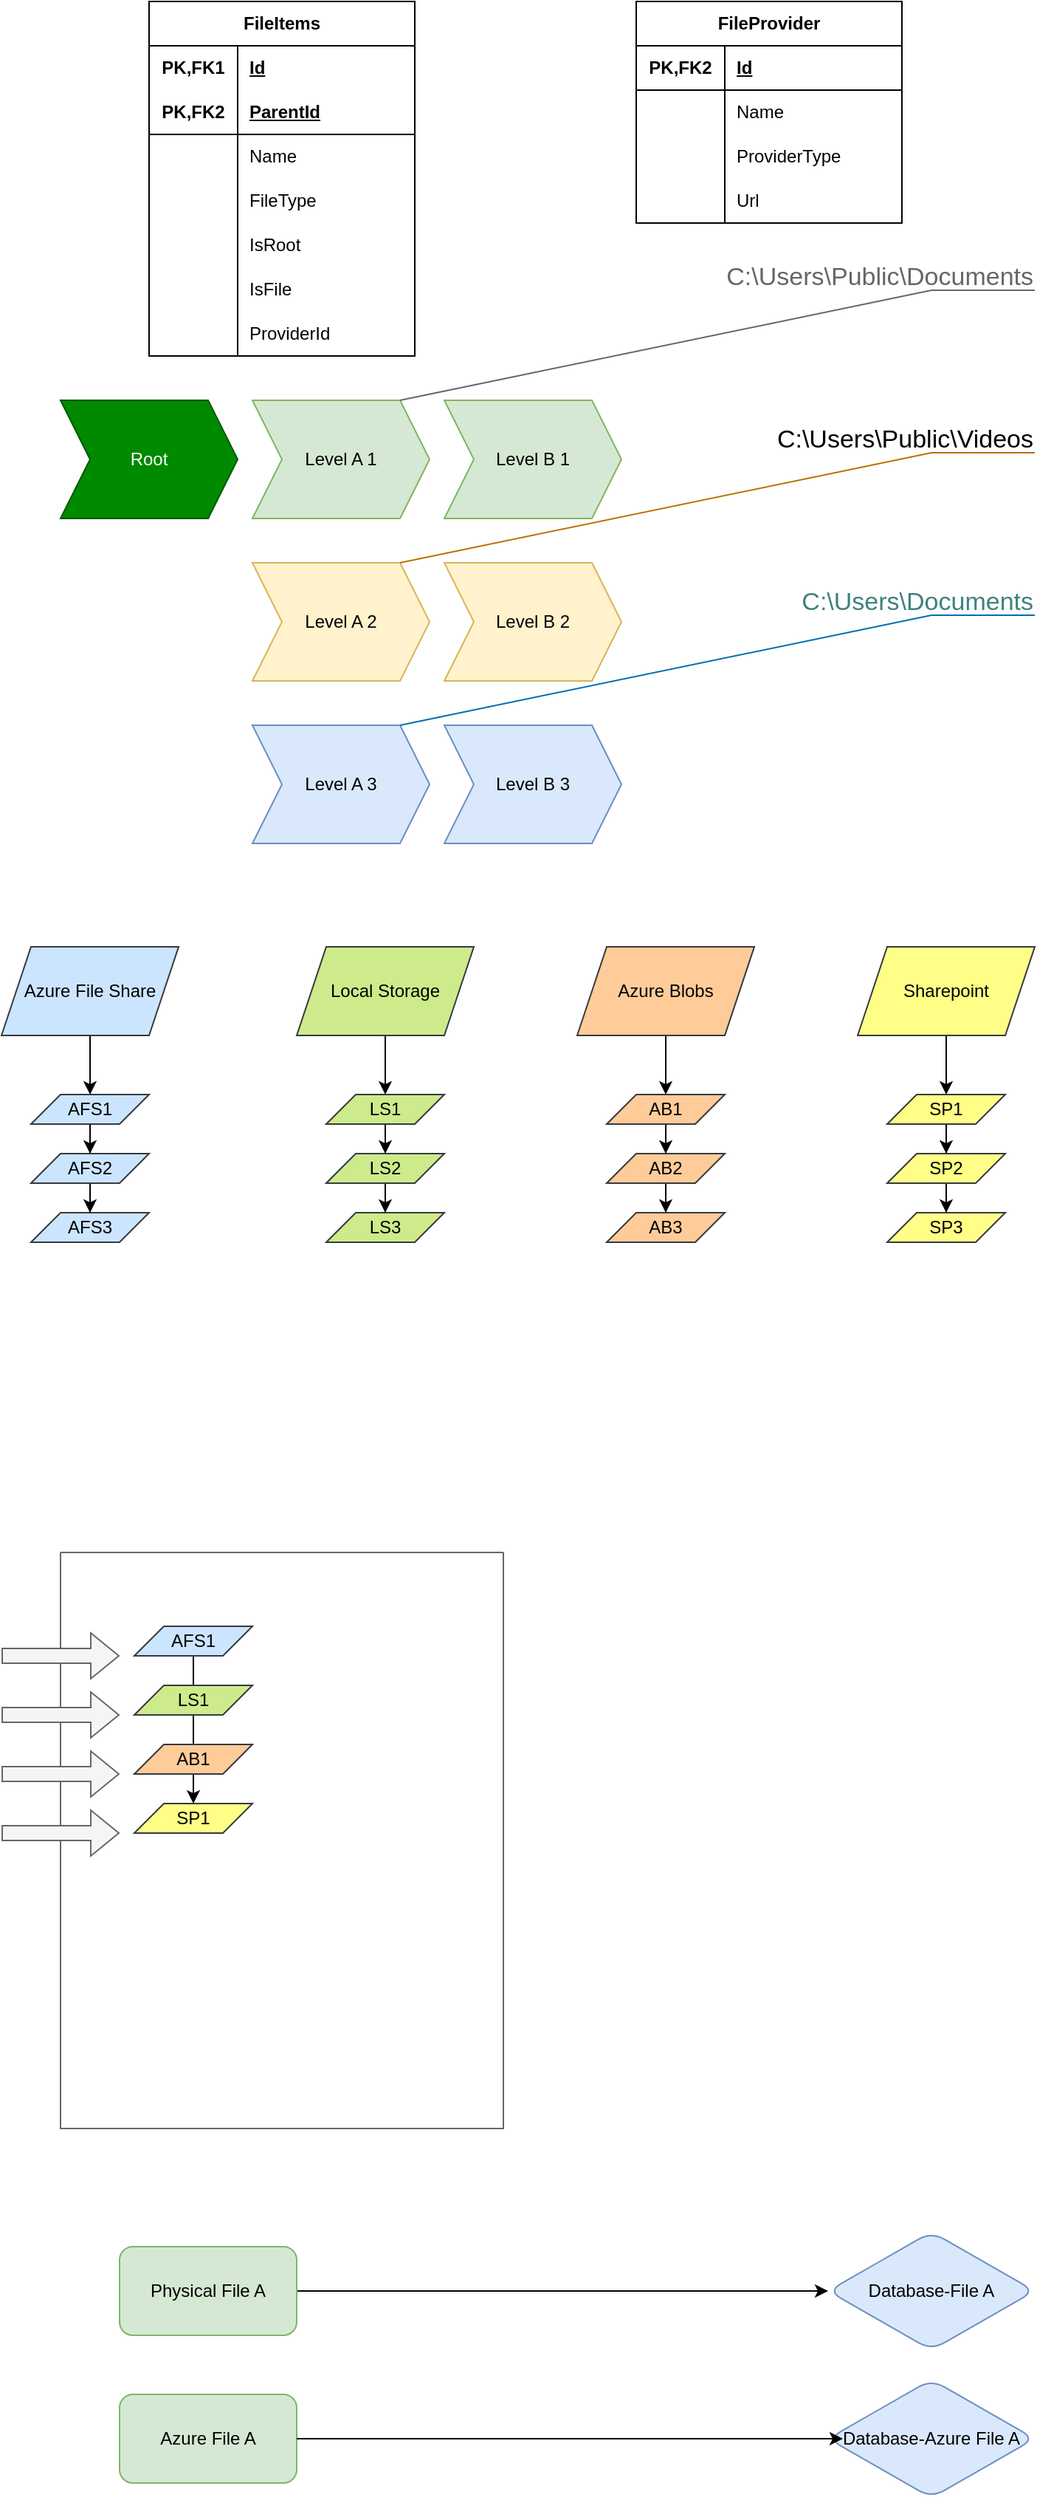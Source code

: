<mxfile version="22.1.11" type="github">
  <diagram name="Page-1" id="kv8qv6Eu-FSwQMNUzOkH">
    <mxGraphModel dx="1434" dy="746" grid="1" gridSize="10" guides="1" tooltips="1" connect="1" arrows="1" fold="1" page="1" pageScale="1" pageWidth="850" pageHeight="1100" math="0" shadow="0">
      <root>
        <mxCell id="0" />
        <mxCell id="1" parent="0" />
        <mxCell id="IWk7QQlAC0r4MhjtU61n-14" value="FileItems" style="shape=table;startSize=30;container=1;collapsible=1;childLayout=tableLayout;fixedRows=1;rowLines=0;fontStyle=1;align=center;resizeLast=1;html=1;whiteSpace=wrap;" parent="1" vertex="1">
          <mxGeometry x="130" y="80" width="180" height="240" as="geometry" />
        </mxCell>
        <mxCell id="IWk7QQlAC0r4MhjtU61n-15" value="" style="shape=tableRow;horizontal=0;startSize=0;swimlaneHead=0;swimlaneBody=0;fillColor=none;collapsible=0;dropTarget=0;points=[[0,0.5],[1,0.5]];portConstraint=eastwest;top=0;left=0;right=0;bottom=0;html=1;" parent="IWk7QQlAC0r4MhjtU61n-14" vertex="1">
          <mxGeometry y="30" width="180" height="30" as="geometry" />
        </mxCell>
        <mxCell id="IWk7QQlAC0r4MhjtU61n-16" value="PK,FK1" style="shape=partialRectangle;connectable=0;fillColor=none;top=0;left=0;bottom=0;right=0;fontStyle=1;overflow=hidden;html=1;whiteSpace=wrap;" parent="IWk7QQlAC0r4MhjtU61n-15" vertex="1">
          <mxGeometry width="60" height="30" as="geometry">
            <mxRectangle width="60" height="30" as="alternateBounds" />
          </mxGeometry>
        </mxCell>
        <mxCell id="IWk7QQlAC0r4MhjtU61n-17" value="Id" style="shape=partialRectangle;connectable=0;fillColor=none;top=0;left=0;bottom=0;right=0;align=left;spacingLeft=6;fontStyle=5;overflow=hidden;html=1;whiteSpace=wrap;" parent="IWk7QQlAC0r4MhjtU61n-15" vertex="1">
          <mxGeometry x="60" width="120" height="30" as="geometry">
            <mxRectangle width="120" height="30" as="alternateBounds" />
          </mxGeometry>
        </mxCell>
        <mxCell id="IWk7QQlAC0r4MhjtU61n-18" value="" style="shape=tableRow;horizontal=0;startSize=0;swimlaneHead=0;swimlaneBody=0;fillColor=none;collapsible=0;dropTarget=0;points=[[0,0.5],[1,0.5]];portConstraint=eastwest;top=0;left=0;right=0;bottom=1;html=1;" parent="IWk7QQlAC0r4MhjtU61n-14" vertex="1">
          <mxGeometry y="60" width="180" height="30" as="geometry" />
        </mxCell>
        <mxCell id="IWk7QQlAC0r4MhjtU61n-19" value="PK,FK2" style="shape=partialRectangle;connectable=0;fillColor=none;top=0;left=0;bottom=0;right=0;fontStyle=1;overflow=hidden;html=1;whiteSpace=wrap;" parent="IWk7QQlAC0r4MhjtU61n-18" vertex="1">
          <mxGeometry width="60" height="30" as="geometry">
            <mxRectangle width="60" height="30" as="alternateBounds" />
          </mxGeometry>
        </mxCell>
        <mxCell id="IWk7QQlAC0r4MhjtU61n-20" value="ParentId" style="shape=partialRectangle;connectable=0;fillColor=none;top=0;left=0;bottom=0;right=0;align=left;spacingLeft=6;fontStyle=5;overflow=hidden;html=1;whiteSpace=wrap;" parent="IWk7QQlAC0r4MhjtU61n-18" vertex="1">
          <mxGeometry x="60" width="120" height="30" as="geometry">
            <mxRectangle width="120" height="30" as="alternateBounds" />
          </mxGeometry>
        </mxCell>
        <mxCell id="IWk7QQlAC0r4MhjtU61n-21" value="" style="shape=tableRow;horizontal=0;startSize=0;swimlaneHead=0;swimlaneBody=0;fillColor=none;collapsible=0;dropTarget=0;points=[[0,0.5],[1,0.5]];portConstraint=eastwest;top=0;left=0;right=0;bottom=0;html=1;" parent="IWk7QQlAC0r4MhjtU61n-14" vertex="1">
          <mxGeometry y="90" width="180" height="30" as="geometry" />
        </mxCell>
        <mxCell id="IWk7QQlAC0r4MhjtU61n-22" value="" style="shape=partialRectangle;connectable=0;fillColor=none;top=0;left=0;bottom=0;right=0;editable=1;overflow=hidden;html=1;whiteSpace=wrap;" parent="IWk7QQlAC0r4MhjtU61n-21" vertex="1">
          <mxGeometry width="60" height="30" as="geometry">
            <mxRectangle width="60" height="30" as="alternateBounds" />
          </mxGeometry>
        </mxCell>
        <mxCell id="IWk7QQlAC0r4MhjtU61n-23" value="Name" style="shape=partialRectangle;connectable=0;fillColor=none;top=0;left=0;bottom=0;right=0;align=left;spacingLeft=6;overflow=hidden;html=1;whiteSpace=wrap;" parent="IWk7QQlAC0r4MhjtU61n-21" vertex="1">
          <mxGeometry x="60" width="120" height="30" as="geometry">
            <mxRectangle width="120" height="30" as="alternateBounds" />
          </mxGeometry>
        </mxCell>
        <mxCell id="IWk7QQlAC0r4MhjtU61n-27" value="" style="shape=tableRow;horizontal=0;startSize=0;swimlaneHead=0;swimlaneBody=0;fillColor=none;collapsible=0;dropTarget=0;points=[[0,0.5],[1,0.5]];portConstraint=eastwest;top=0;left=0;right=0;bottom=0;html=1;" parent="IWk7QQlAC0r4MhjtU61n-14" vertex="1">
          <mxGeometry y="120" width="180" height="30" as="geometry" />
        </mxCell>
        <mxCell id="IWk7QQlAC0r4MhjtU61n-28" value="" style="shape=partialRectangle;connectable=0;fillColor=none;top=0;left=0;bottom=0;right=0;editable=1;overflow=hidden;html=1;whiteSpace=wrap;" parent="IWk7QQlAC0r4MhjtU61n-27" vertex="1">
          <mxGeometry width="60" height="30" as="geometry">
            <mxRectangle width="60" height="30" as="alternateBounds" />
          </mxGeometry>
        </mxCell>
        <mxCell id="IWk7QQlAC0r4MhjtU61n-29" value="FileType" style="shape=partialRectangle;connectable=0;fillColor=none;top=0;left=0;bottom=0;right=0;align=left;spacingLeft=6;overflow=hidden;html=1;whiteSpace=wrap;" parent="IWk7QQlAC0r4MhjtU61n-27" vertex="1">
          <mxGeometry x="60" width="120" height="30" as="geometry">
            <mxRectangle width="120" height="30" as="alternateBounds" />
          </mxGeometry>
        </mxCell>
        <mxCell id="IWk7QQlAC0r4MhjtU61n-30" value="" style="shape=tableRow;horizontal=0;startSize=0;swimlaneHead=0;swimlaneBody=0;fillColor=none;collapsible=0;dropTarget=0;points=[[0,0.5],[1,0.5]];portConstraint=eastwest;top=0;left=0;right=0;bottom=0;html=1;" parent="IWk7QQlAC0r4MhjtU61n-14" vertex="1">
          <mxGeometry y="150" width="180" height="30" as="geometry" />
        </mxCell>
        <mxCell id="IWk7QQlAC0r4MhjtU61n-31" value="" style="shape=partialRectangle;connectable=0;fillColor=none;top=0;left=0;bottom=0;right=0;editable=1;overflow=hidden;html=1;whiteSpace=wrap;" parent="IWk7QQlAC0r4MhjtU61n-30" vertex="1">
          <mxGeometry width="60" height="30" as="geometry">
            <mxRectangle width="60" height="30" as="alternateBounds" />
          </mxGeometry>
        </mxCell>
        <mxCell id="IWk7QQlAC0r4MhjtU61n-32" value="IsRoot" style="shape=partialRectangle;connectable=0;fillColor=none;top=0;left=0;bottom=0;right=0;align=left;spacingLeft=6;overflow=hidden;html=1;whiteSpace=wrap;" parent="IWk7QQlAC0r4MhjtU61n-30" vertex="1">
          <mxGeometry x="60" width="120" height="30" as="geometry">
            <mxRectangle width="120" height="30" as="alternateBounds" />
          </mxGeometry>
        </mxCell>
        <mxCell id="IWk7QQlAC0r4MhjtU61n-33" value="" style="shape=tableRow;horizontal=0;startSize=0;swimlaneHead=0;swimlaneBody=0;fillColor=none;collapsible=0;dropTarget=0;points=[[0,0.5],[1,0.5]];portConstraint=eastwest;top=0;left=0;right=0;bottom=0;html=1;" parent="IWk7QQlAC0r4MhjtU61n-14" vertex="1">
          <mxGeometry y="180" width="180" height="30" as="geometry" />
        </mxCell>
        <mxCell id="IWk7QQlAC0r4MhjtU61n-34" value="" style="shape=partialRectangle;connectable=0;fillColor=none;top=0;left=0;bottom=0;right=0;editable=1;overflow=hidden;html=1;whiteSpace=wrap;" parent="IWk7QQlAC0r4MhjtU61n-33" vertex="1">
          <mxGeometry width="60" height="30" as="geometry">
            <mxRectangle width="60" height="30" as="alternateBounds" />
          </mxGeometry>
        </mxCell>
        <mxCell id="IWk7QQlAC0r4MhjtU61n-35" value="IsFile" style="shape=partialRectangle;connectable=0;fillColor=none;top=0;left=0;bottom=0;right=0;align=left;spacingLeft=6;overflow=hidden;html=1;whiteSpace=wrap;" parent="IWk7QQlAC0r4MhjtU61n-33" vertex="1">
          <mxGeometry x="60" width="120" height="30" as="geometry">
            <mxRectangle width="120" height="30" as="alternateBounds" />
          </mxGeometry>
        </mxCell>
        <mxCell id="IWk7QQlAC0r4MhjtU61n-24" value="" style="shape=tableRow;horizontal=0;startSize=0;swimlaneHead=0;swimlaneBody=0;fillColor=none;collapsible=0;dropTarget=0;points=[[0,0.5],[1,0.5]];portConstraint=eastwest;top=0;left=0;right=0;bottom=0;html=1;" parent="IWk7QQlAC0r4MhjtU61n-14" vertex="1">
          <mxGeometry y="210" width="180" height="30" as="geometry" />
        </mxCell>
        <mxCell id="IWk7QQlAC0r4MhjtU61n-25" value="" style="shape=partialRectangle;connectable=0;fillColor=none;top=0;left=0;bottom=0;right=0;editable=1;overflow=hidden;html=1;whiteSpace=wrap;" parent="IWk7QQlAC0r4MhjtU61n-24" vertex="1">
          <mxGeometry width="60" height="30" as="geometry">
            <mxRectangle width="60" height="30" as="alternateBounds" />
          </mxGeometry>
        </mxCell>
        <mxCell id="IWk7QQlAC0r4MhjtU61n-26" value="ProviderId" style="shape=partialRectangle;connectable=0;fillColor=none;top=0;left=0;bottom=0;right=0;align=left;spacingLeft=6;overflow=hidden;html=1;whiteSpace=wrap;" parent="IWk7QQlAC0r4MhjtU61n-24" vertex="1">
          <mxGeometry x="60" width="120" height="30" as="geometry">
            <mxRectangle width="120" height="30" as="alternateBounds" />
          </mxGeometry>
        </mxCell>
        <mxCell id="IWk7QQlAC0r4MhjtU61n-36" value="FileProvider" style="shape=table;startSize=30;container=1;collapsible=1;childLayout=tableLayout;fixedRows=1;rowLines=0;fontStyle=1;align=center;resizeLast=1;html=1;whiteSpace=wrap;" parent="1" vertex="1">
          <mxGeometry x="460" y="80" width="180" height="150" as="geometry" />
        </mxCell>
        <mxCell id="IWk7QQlAC0r4MhjtU61n-40" value="" style="shape=tableRow;horizontal=0;startSize=0;swimlaneHead=0;swimlaneBody=0;fillColor=none;collapsible=0;dropTarget=0;points=[[0,0.5],[1,0.5]];portConstraint=eastwest;top=0;left=0;right=0;bottom=1;html=1;" parent="IWk7QQlAC0r4MhjtU61n-36" vertex="1">
          <mxGeometry y="30" width="180" height="30" as="geometry" />
        </mxCell>
        <mxCell id="IWk7QQlAC0r4MhjtU61n-41" value="PK,FK2" style="shape=partialRectangle;connectable=0;fillColor=none;top=0;left=0;bottom=0;right=0;fontStyle=1;overflow=hidden;html=1;whiteSpace=wrap;" parent="IWk7QQlAC0r4MhjtU61n-40" vertex="1">
          <mxGeometry width="60" height="30" as="geometry">
            <mxRectangle width="60" height="30" as="alternateBounds" />
          </mxGeometry>
        </mxCell>
        <mxCell id="IWk7QQlAC0r4MhjtU61n-42" value="Id" style="shape=partialRectangle;connectable=0;fillColor=none;top=0;left=0;bottom=0;right=0;align=left;spacingLeft=6;fontStyle=5;overflow=hidden;html=1;whiteSpace=wrap;" parent="IWk7QQlAC0r4MhjtU61n-40" vertex="1">
          <mxGeometry x="60" width="120" height="30" as="geometry">
            <mxRectangle width="120" height="30" as="alternateBounds" />
          </mxGeometry>
        </mxCell>
        <mxCell id="IWk7QQlAC0r4MhjtU61n-43" value="" style="shape=tableRow;horizontal=0;startSize=0;swimlaneHead=0;swimlaneBody=0;fillColor=none;collapsible=0;dropTarget=0;points=[[0,0.5],[1,0.5]];portConstraint=eastwest;top=0;left=0;right=0;bottom=0;html=1;" parent="IWk7QQlAC0r4MhjtU61n-36" vertex="1">
          <mxGeometry y="60" width="180" height="30" as="geometry" />
        </mxCell>
        <mxCell id="IWk7QQlAC0r4MhjtU61n-44" value="" style="shape=partialRectangle;connectable=0;fillColor=none;top=0;left=0;bottom=0;right=0;editable=1;overflow=hidden;html=1;whiteSpace=wrap;" parent="IWk7QQlAC0r4MhjtU61n-43" vertex="1">
          <mxGeometry width="60" height="30" as="geometry">
            <mxRectangle width="60" height="30" as="alternateBounds" />
          </mxGeometry>
        </mxCell>
        <mxCell id="IWk7QQlAC0r4MhjtU61n-45" value="Name" style="shape=partialRectangle;connectable=0;fillColor=none;top=0;left=0;bottom=0;right=0;align=left;spacingLeft=6;overflow=hidden;html=1;whiteSpace=wrap;" parent="IWk7QQlAC0r4MhjtU61n-43" vertex="1">
          <mxGeometry x="60" width="120" height="30" as="geometry">
            <mxRectangle width="120" height="30" as="alternateBounds" />
          </mxGeometry>
        </mxCell>
        <mxCell id="IWk7QQlAC0r4MhjtU61n-46" value="" style="shape=tableRow;horizontal=0;startSize=0;swimlaneHead=0;swimlaneBody=0;fillColor=none;collapsible=0;dropTarget=0;points=[[0,0.5],[1,0.5]];portConstraint=eastwest;top=0;left=0;right=0;bottom=0;html=1;" parent="IWk7QQlAC0r4MhjtU61n-36" vertex="1">
          <mxGeometry y="90" width="180" height="30" as="geometry" />
        </mxCell>
        <mxCell id="IWk7QQlAC0r4MhjtU61n-47" value="" style="shape=partialRectangle;connectable=0;fillColor=none;top=0;left=0;bottom=0;right=0;editable=1;overflow=hidden;html=1;whiteSpace=wrap;" parent="IWk7QQlAC0r4MhjtU61n-46" vertex="1">
          <mxGeometry width="60" height="30" as="geometry">
            <mxRectangle width="60" height="30" as="alternateBounds" />
          </mxGeometry>
        </mxCell>
        <mxCell id="IWk7QQlAC0r4MhjtU61n-48" value="ProviderType" style="shape=partialRectangle;connectable=0;fillColor=none;top=0;left=0;bottom=0;right=0;align=left;spacingLeft=6;overflow=hidden;html=1;whiteSpace=wrap;" parent="IWk7QQlAC0r4MhjtU61n-46" vertex="1">
          <mxGeometry x="60" width="120" height="30" as="geometry">
            <mxRectangle width="120" height="30" as="alternateBounds" />
          </mxGeometry>
        </mxCell>
        <mxCell id="IWk7QQlAC0r4MhjtU61n-49" value="" style="shape=tableRow;horizontal=0;startSize=0;swimlaneHead=0;swimlaneBody=0;fillColor=none;collapsible=0;dropTarget=0;points=[[0,0.5],[1,0.5]];portConstraint=eastwest;top=0;left=0;right=0;bottom=0;html=1;" parent="IWk7QQlAC0r4MhjtU61n-36" vertex="1">
          <mxGeometry y="120" width="180" height="30" as="geometry" />
        </mxCell>
        <mxCell id="IWk7QQlAC0r4MhjtU61n-50" value="" style="shape=partialRectangle;connectable=0;fillColor=none;top=0;left=0;bottom=0;right=0;editable=1;overflow=hidden;html=1;whiteSpace=wrap;" parent="IWk7QQlAC0r4MhjtU61n-49" vertex="1">
          <mxGeometry width="60" height="30" as="geometry">
            <mxRectangle width="60" height="30" as="alternateBounds" />
          </mxGeometry>
        </mxCell>
        <mxCell id="IWk7QQlAC0r4MhjtU61n-51" value="Url" style="shape=partialRectangle;connectable=0;fillColor=none;top=0;left=0;bottom=0;right=0;align=left;spacingLeft=6;overflow=hidden;html=1;whiteSpace=wrap;" parent="IWk7QQlAC0r4MhjtU61n-49" vertex="1">
          <mxGeometry x="60" width="120" height="30" as="geometry">
            <mxRectangle width="120" height="30" as="alternateBounds" />
          </mxGeometry>
        </mxCell>
        <mxCell id="IWk7QQlAC0r4MhjtU61n-61" value="Root" style="shape=step;perimeter=stepPerimeter;whiteSpace=wrap;html=1;fixedSize=1;fillColor=#008a00;fontColor=#ffffff;strokeColor=#005700;" parent="1" vertex="1">
          <mxGeometry x="70" y="350" width="120" height="80" as="geometry" />
        </mxCell>
        <mxCell id="IWk7QQlAC0r4MhjtU61n-62" value="Level A 1" style="shape=step;perimeter=stepPerimeter;whiteSpace=wrap;html=1;fixedSize=1;fillColor=#d5e8d4;strokeColor=#82b366;" parent="1" vertex="1">
          <mxGeometry x="200" y="350" width="120" height="80" as="geometry" />
        </mxCell>
        <mxCell id="IWk7QQlAC0r4MhjtU61n-63" value="Level B 1" style="shape=step;perimeter=stepPerimeter;whiteSpace=wrap;html=1;fixedSize=1;fillColor=#d5e8d4;strokeColor=#82b366;" parent="1" vertex="1">
          <mxGeometry x="330" y="350" width="120" height="80" as="geometry" />
        </mxCell>
        <mxCell id="IWk7QQlAC0r4MhjtU61n-64" value="Level A 2" style="shape=step;perimeter=stepPerimeter;whiteSpace=wrap;html=1;fixedSize=1;fillColor=#fff2cc;strokeColor=#d6b656;" parent="1" vertex="1">
          <mxGeometry x="200" y="460" width="120" height="80" as="geometry" />
        </mxCell>
        <mxCell id="IWk7QQlAC0r4MhjtU61n-65" value="Level B 2" style="shape=step;perimeter=stepPerimeter;whiteSpace=wrap;html=1;fixedSize=1;fillColor=#fff2cc;strokeColor=#d6b656;" parent="1" vertex="1">
          <mxGeometry x="330" y="460" width="120" height="80" as="geometry" />
        </mxCell>
        <mxCell id="IWk7QQlAC0r4MhjtU61n-66" value="Level A 3" style="shape=step;perimeter=stepPerimeter;whiteSpace=wrap;html=1;fixedSize=1;fillColor=#dae8fc;strokeColor=#6c8ebf;" parent="1" vertex="1">
          <mxGeometry x="200" y="570" width="120" height="80" as="geometry" />
        </mxCell>
        <mxCell id="IWk7QQlAC0r4MhjtU61n-67" value="Level B 3" style="shape=step;perimeter=stepPerimeter;whiteSpace=wrap;html=1;fixedSize=1;fillColor=#dae8fc;strokeColor=#6c8ebf;" parent="1" vertex="1">
          <mxGeometry x="330" y="570" width="120" height="80" as="geometry" />
        </mxCell>
        <mxCell id="IWk7QQlAC0r4MhjtU61n-68" value="C:\Users\Public\Videos" style="strokeWidth=1;shadow=0;dashed=0;align=center;html=1;shape=mxgraph.mockup.text.callout;linkText=;textSize=17;textColor=#666666;callDir=NE;callStyle=line;fontSize=17;fontColor=#000000;align=right;verticalAlign=top;strokeColor=#BD7000;fillColor=#f0a30a;" parent="1" vertex="1">
          <mxGeometry x="300" y="360" width="430" height="100" as="geometry" />
        </mxCell>
        <mxCell id="IWk7QQlAC0r4MhjtU61n-69" value="C:\Users\Public\Documents" style="strokeWidth=1;shadow=0;dashed=0;align=center;html=1;shape=mxgraph.mockup.text.callout;linkText=;textSize=17;textColor=#666666;callDir=NE;callStyle=line;fontSize=17;fontColor=#666666;align=right;verticalAlign=top;strokeColor=#666666;" parent="1" vertex="1">
          <mxGeometry x="300" y="250" width="430" height="100" as="geometry" />
        </mxCell>
        <mxCell id="IWk7QQlAC0r4MhjtU61n-71" value="C:\Users\Documents" style="strokeWidth=1;shadow=0;dashed=0;align=center;html=1;shape=mxgraph.mockup.text.callout;linkText=;textSize=17;textColor=#666666;callDir=NE;callStyle=line;fontSize=17;fontColor=#408080;align=right;verticalAlign=top;strokeColor=#006EAF;fillColor=#1ba1e2;" parent="1" vertex="1">
          <mxGeometry x="300" y="470" width="430" height="100" as="geometry" />
        </mxCell>
        <mxCell id="ygKhqN2S9y5ZVp2VX4ZX-6" value="" style="edgeStyle=orthogonalEdgeStyle;rounded=0;orthogonalLoop=1;jettySize=auto;html=1;" edge="1" parent="1" source="IWk7QQlAC0r4MhjtU61n-72" target="ygKhqN2S9y5ZVp2VX4ZX-5">
          <mxGeometry relative="1" as="geometry" />
        </mxCell>
        <mxCell id="IWk7QQlAC0r4MhjtU61n-72" value="Azure File Share" style="shape=parallelogram;perimeter=parallelogramPerimeter;whiteSpace=wrap;html=1;fixedSize=1;fillColor=#cce5ff;strokeColor=#36393d;" parent="1" vertex="1">
          <mxGeometry x="30" y="720" width="120" height="60" as="geometry" />
        </mxCell>
        <mxCell id="ygKhqN2S9y5ZVp2VX4ZX-12" value="" style="edgeStyle=orthogonalEdgeStyle;rounded=0;orthogonalLoop=1;jettySize=auto;html=1;" edge="1" parent="1" source="IWk7QQlAC0r4MhjtU61n-73" target="ygKhqN2S9y5ZVp2VX4ZX-11">
          <mxGeometry relative="1" as="geometry" />
        </mxCell>
        <mxCell id="IWk7QQlAC0r4MhjtU61n-73" value="Local Storage" style="shape=parallelogram;perimeter=parallelogramPerimeter;whiteSpace=wrap;html=1;fixedSize=1;fillColor=#cdeb8b;strokeColor=#36393d;" parent="1" vertex="1">
          <mxGeometry x="230" y="720" width="120" height="60" as="geometry" />
        </mxCell>
        <mxCell id="ygKhqN2S9y5ZVp2VX4ZX-19" value="" style="edgeStyle=orthogonalEdgeStyle;rounded=0;orthogonalLoop=1;jettySize=auto;html=1;" edge="1" parent="1" source="IWk7QQlAC0r4MhjtU61n-74" target="ygKhqN2S9y5ZVp2VX4ZX-18">
          <mxGeometry relative="1" as="geometry" />
        </mxCell>
        <mxCell id="IWk7QQlAC0r4MhjtU61n-74" value="Azure Blobs" style="shape=parallelogram;perimeter=parallelogramPerimeter;whiteSpace=wrap;html=1;fixedSize=1;fillColor=#ffcc99;strokeColor=#36393d;" parent="1" vertex="1">
          <mxGeometry x="420" y="720" width="120" height="60" as="geometry" />
        </mxCell>
        <mxCell id="ygKhqN2S9y5ZVp2VX4ZX-25" value="" style="edgeStyle=orthogonalEdgeStyle;rounded=0;orthogonalLoop=1;jettySize=auto;html=1;" edge="1" parent="1" source="IWk7QQlAC0r4MhjtU61n-75" target="ygKhqN2S9y5ZVp2VX4ZX-24">
          <mxGeometry relative="1" as="geometry" />
        </mxCell>
        <mxCell id="IWk7QQlAC0r4MhjtU61n-75" value="Sharepoint" style="shape=parallelogram;perimeter=parallelogramPerimeter;whiteSpace=wrap;html=1;fixedSize=1;fillColor=#ffff88;strokeColor=#36393d;" parent="1" vertex="1">
          <mxGeometry x="610" y="720" width="120" height="60" as="geometry" />
        </mxCell>
        <mxCell id="ygKhqN2S9y5ZVp2VX4ZX-8" value="" style="edgeStyle=orthogonalEdgeStyle;rounded=0;orthogonalLoop=1;jettySize=auto;html=1;" edge="1" parent="1" source="ygKhqN2S9y5ZVp2VX4ZX-5" target="ygKhqN2S9y5ZVp2VX4ZX-7">
          <mxGeometry relative="1" as="geometry" />
        </mxCell>
        <mxCell id="ygKhqN2S9y5ZVp2VX4ZX-5" value="AFS1" style="shape=parallelogram;perimeter=parallelogramPerimeter;whiteSpace=wrap;html=1;fixedSize=1;fillColor=#cce5ff;strokeColor=#36393d;" vertex="1" parent="1">
          <mxGeometry x="50" y="820" width="80" height="20" as="geometry" />
        </mxCell>
        <mxCell id="ygKhqN2S9y5ZVp2VX4ZX-10" value="" style="edgeStyle=orthogonalEdgeStyle;rounded=0;orthogonalLoop=1;jettySize=auto;html=1;" edge="1" parent="1" source="ygKhqN2S9y5ZVp2VX4ZX-7" target="ygKhqN2S9y5ZVp2VX4ZX-9">
          <mxGeometry relative="1" as="geometry" />
        </mxCell>
        <mxCell id="ygKhqN2S9y5ZVp2VX4ZX-7" value="AFS2" style="shape=parallelogram;perimeter=parallelogramPerimeter;whiteSpace=wrap;html=1;fixedSize=1;fillColor=#cce5ff;strokeColor=#36393d;" vertex="1" parent="1">
          <mxGeometry x="50" y="860" width="80" height="20" as="geometry" />
        </mxCell>
        <mxCell id="ygKhqN2S9y5ZVp2VX4ZX-9" value="AFS3" style="shape=parallelogram;perimeter=parallelogramPerimeter;whiteSpace=wrap;html=1;fixedSize=1;fillColor=#cce5ff;strokeColor=#36393d;" vertex="1" parent="1">
          <mxGeometry x="50" y="900" width="80" height="20" as="geometry" />
        </mxCell>
        <mxCell id="ygKhqN2S9y5ZVp2VX4ZX-14" value="" style="edgeStyle=orthogonalEdgeStyle;rounded=0;orthogonalLoop=1;jettySize=auto;html=1;" edge="1" parent="1" source="ygKhqN2S9y5ZVp2VX4ZX-11" target="ygKhqN2S9y5ZVp2VX4ZX-13">
          <mxGeometry relative="1" as="geometry" />
        </mxCell>
        <mxCell id="ygKhqN2S9y5ZVp2VX4ZX-11" value="LS1" style="shape=parallelogram;perimeter=parallelogramPerimeter;whiteSpace=wrap;html=1;fixedSize=1;fillColor=#cdeb8b;strokeColor=#36393d;" vertex="1" parent="1">
          <mxGeometry x="250" y="820" width="80" height="20" as="geometry" />
        </mxCell>
        <mxCell id="ygKhqN2S9y5ZVp2VX4ZX-16" value="" style="edgeStyle=orthogonalEdgeStyle;rounded=0;orthogonalLoop=1;jettySize=auto;html=1;" edge="1" parent="1" source="ygKhqN2S9y5ZVp2VX4ZX-13" target="ygKhqN2S9y5ZVp2VX4ZX-15">
          <mxGeometry relative="1" as="geometry" />
        </mxCell>
        <mxCell id="ygKhqN2S9y5ZVp2VX4ZX-13" value="LS2" style="shape=parallelogram;perimeter=parallelogramPerimeter;whiteSpace=wrap;html=1;fixedSize=1;fillColor=#cdeb8b;strokeColor=#36393d;" vertex="1" parent="1">
          <mxGeometry x="250" y="860" width="80" height="20" as="geometry" />
        </mxCell>
        <mxCell id="ygKhqN2S9y5ZVp2VX4ZX-15" value="LS3" style="shape=parallelogram;perimeter=parallelogramPerimeter;whiteSpace=wrap;html=1;fixedSize=1;fillColor=#cdeb8b;strokeColor=#36393d;" vertex="1" parent="1">
          <mxGeometry x="250" y="900" width="80" height="20" as="geometry" />
        </mxCell>
        <mxCell id="ygKhqN2S9y5ZVp2VX4ZX-21" value="" style="edgeStyle=orthogonalEdgeStyle;rounded=0;orthogonalLoop=1;jettySize=auto;html=1;" edge="1" parent="1" source="ygKhqN2S9y5ZVp2VX4ZX-18" target="ygKhqN2S9y5ZVp2VX4ZX-20">
          <mxGeometry relative="1" as="geometry" />
        </mxCell>
        <mxCell id="ygKhqN2S9y5ZVp2VX4ZX-18" value="AB1" style="shape=parallelogram;perimeter=parallelogramPerimeter;whiteSpace=wrap;html=1;fixedSize=1;fillColor=#ffcc99;strokeColor=#36393d;" vertex="1" parent="1">
          <mxGeometry x="440" y="820" width="80" height="20" as="geometry" />
        </mxCell>
        <mxCell id="ygKhqN2S9y5ZVp2VX4ZX-23" value="" style="edgeStyle=orthogonalEdgeStyle;rounded=0;orthogonalLoop=1;jettySize=auto;html=1;" edge="1" parent="1" source="ygKhqN2S9y5ZVp2VX4ZX-20" target="ygKhqN2S9y5ZVp2VX4ZX-22">
          <mxGeometry relative="1" as="geometry" />
        </mxCell>
        <mxCell id="ygKhqN2S9y5ZVp2VX4ZX-20" value="AB2" style="shape=parallelogram;perimeter=parallelogramPerimeter;whiteSpace=wrap;html=1;fixedSize=1;fillColor=#ffcc99;strokeColor=#36393d;" vertex="1" parent="1">
          <mxGeometry x="440" y="860" width="80" height="20" as="geometry" />
        </mxCell>
        <mxCell id="ygKhqN2S9y5ZVp2VX4ZX-22" value="AB3" style="shape=parallelogram;perimeter=parallelogramPerimeter;whiteSpace=wrap;html=1;fixedSize=1;fillColor=#ffcc99;strokeColor=#36393d;" vertex="1" parent="1">
          <mxGeometry x="440" y="900" width="80" height="20" as="geometry" />
        </mxCell>
        <mxCell id="ygKhqN2S9y5ZVp2VX4ZX-27" value="" style="edgeStyle=orthogonalEdgeStyle;rounded=0;orthogonalLoop=1;jettySize=auto;html=1;" edge="1" parent="1" source="ygKhqN2S9y5ZVp2VX4ZX-24" target="ygKhqN2S9y5ZVp2VX4ZX-26">
          <mxGeometry relative="1" as="geometry" />
        </mxCell>
        <mxCell id="ygKhqN2S9y5ZVp2VX4ZX-24" value="SP1" style="shape=parallelogram;perimeter=parallelogramPerimeter;whiteSpace=wrap;html=1;fixedSize=1;fillColor=#ffff88;strokeColor=#36393d;" vertex="1" parent="1">
          <mxGeometry x="630" y="820" width="80" height="20" as="geometry" />
        </mxCell>
        <mxCell id="ygKhqN2S9y5ZVp2VX4ZX-29" value="" style="edgeStyle=orthogonalEdgeStyle;rounded=0;orthogonalLoop=1;jettySize=auto;html=1;" edge="1" parent="1" source="ygKhqN2S9y5ZVp2VX4ZX-26" target="ygKhqN2S9y5ZVp2VX4ZX-28">
          <mxGeometry relative="1" as="geometry" />
        </mxCell>
        <mxCell id="ygKhqN2S9y5ZVp2VX4ZX-26" value="SP2" style="shape=parallelogram;perimeter=parallelogramPerimeter;whiteSpace=wrap;html=1;fixedSize=1;fillColor=#ffff88;strokeColor=#36393d;" vertex="1" parent="1">
          <mxGeometry x="630" y="860" width="80" height="20" as="geometry" />
        </mxCell>
        <mxCell id="ygKhqN2S9y5ZVp2VX4ZX-28" value="SP3" style="shape=parallelogram;perimeter=parallelogramPerimeter;whiteSpace=wrap;html=1;fixedSize=1;fillColor=#ffff88;strokeColor=#36393d;" vertex="1" parent="1">
          <mxGeometry x="630" y="900" width="80" height="20" as="geometry" />
        </mxCell>
        <mxCell id="ygKhqN2S9y5ZVp2VX4ZX-31" value="" style="swimlane;startSize=0;fillColor=#f5f5f5;fontColor=#333333;strokeColor=#666666;" vertex="1" parent="1">
          <mxGeometry x="70" y="1130" width="300" height="390" as="geometry" />
        </mxCell>
        <mxCell id="ygKhqN2S9y5ZVp2VX4ZX-41" value="" style="edgeStyle=orthogonalEdgeStyle;rounded=0;orthogonalLoop=1;jettySize=auto;html=1;" edge="1" parent="ygKhqN2S9y5ZVp2VX4ZX-31" source="ygKhqN2S9y5ZVp2VX4ZX-32" target="ygKhqN2S9y5ZVp2VX4ZX-36">
          <mxGeometry relative="1" as="geometry" />
        </mxCell>
        <mxCell id="ygKhqN2S9y5ZVp2VX4ZX-32" value="AFS1" style="shape=parallelogram;perimeter=parallelogramPerimeter;whiteSpace=wrap;html=1;fixedSize=1;fillColor=#cce5ff;strokeColor=#36393d;" vertex="1" parent="ygKhqN2S9y5ZVp2VX4ZX-31">
          <mxGeometry x="50" y="50" width="80" height="20" as="geometry" />
        </mxCell>
        <mxCell id="ygKhqN2S9y5ZVp2VX4ZX-33" value="LS1" style="shape=parallelogram;perimeter=parallelogramPerimeter;whiteSpace=wrap;html=1;fixedSize=1;fillColor=#cdeb8b;strokeColor=#36393d;" vertex="1" parent="ygKhqN2S9y5ZVp2VX4ZX-31">
          <mxGeometry x="50" y="90" width="80" height="20" as="geometry" />
        </mxCell>
        <mxCell id="ygKhqN2S9y5ZVp2VX4ZX-35" value="AB1" style="shape=parallelogram;perimeter=parallelogramPerimeter;whiteSpace=wrap;html=1;fixedSize=1;fillColor=#ffcc99;strokeColor=#36393d;" vertex="1" parent="ygKhqN2S9y5ZVp2VX4ZX-31">
          <mxGeometry x="50" y="130" width="80" height="20" as="geometry" />
        </mxCell>
        <mxCell id="ygKhqN2S9y5ZVp2VX4ZX-36" value="SP1" style="shape=parallelogram;perimeter=parallelogramPerimeter;whiteSpace=wrap;html=1;fixedSize=1;fillColor=#ffff88;strokeColor=#36393d;" vertex="1" parent="ygKhqN2S9y5ZVp2VX4ZX-31">
          <mxGeometry x="50" y="170" width="80" height="20" as="geometry" />
        </mxCell>
        <mxCell id="ygKhqN2S9y5ZVp2VX4ZX-37" value="" style="shape=flexArrow;endArrow=classic;html=1;rounded=0;fillColor=#f5f5f5;strokeColor=#666666;" edge="1" parent="1">
          <mxGeometry width="50" height="50" relative="1" as="geometry">
            <mxPoint x="30" y="1200" as="sourcePoint" />
            <mxPoint x="110" y="1200" as="targetPoint" />
          </mxGeometry>
        </mxCell>
        <mxCell id="ygKhqN2S9y5ZVp2VX4ZX-38" value="" style="shape=flexArrow;endArrow=classic;html=1;rounded=0;fillColor=#f5f5f5;strokeColor=#666666;" edge="1" parent="1">
          <mxGeometry width="50" height="50" relative="1" as="geometry">
            <mxPoint x="30" y="1240" as="sourcePoint" />
            <mxPoint x="110" y="1240" as="targetPoint" />
          </mxGeometry>
        </mxCell>
        <mxCell id="ygKhqN2S9y5ZVp2VX4ZX-39" value="" style="shape=flexArrow;endArrow=classic;html=1;rounded=0;fillColor=#f5f5f5;strokeColor=#666666;" edge="1" parent="1">
          <mxGeometry width="50" height="50" relative="1" as="geometry">
            <mxPoint x="30" y="1280" as="sourcePoint" />
            <mxPoint x="110" y="1280" as="targetPoint" />
          </mxGeometry>
        </mxCell>
        <mxCell id="ygKhqN2S9y5ZVp2VX4ZX-40" value="" style="shape=flexArrow;endArrow=classic;html=1;rounded=0;fillColor=#f5f5f5;strokeColor=#666666;" edge="1" parent="1">
          <mxGeometry width="50" height="50" relative="1" as="geometry">
            <mxPoint x="30" y="1320" as="sourcePoint" />
            <mxPoint x="110" y="1320" as="targetPoint" />
          </mxGeometry>
        </mxCell>
        <mxCell id="ygKhqN2S9y5ZVp2VX4ZX-44" value="" style="edgeStyle=orthogonalEdgeStyle;rounded=0;orthogonalLoop=1;jettySize=auto;html=1;" edge="1" parent="1" source="ygKhqN2S9y5ZVp2VX4ZX-42" target="ygKhqN2S9y5ZVp2VX4ZX-43">
          <mxGeometry relative="1" as="geometry" />
        </mxCell>
        <mxCell id="ygKhqN2S9y5ZVp2VX4ZX-42" value="Physical File A" style="rounded=1;whiteSpace=wrap;html=1;fillColor=#d5e8d4;strokeColor=#82b366;" vertex="1" parent="1">
          <mxGeometry x="110" y="1600" width="120" height="60" as="geometry" />
        </mxCell>
        <mxCell id="ygKhqN2S9y5ZVp2VX4ZX-43" value="Database-File A" style="rhombus;whiteSpace=wrap;html=1;rounded=1;fillColor=#dae8fc;strokeColor=#6c8ebf;" vertex="1" parent="1">
          <mxGeometry x="590" y="1590" width="140" height="80" as="geometry" />
        </mxCell>
        <mxCell id="ygKhqN2S9y5ZVp2VX4ZX-46" value="Azure File A" style="rounded=1;whiteSpace=wrap;html=1;fillColor=#d5e8d4;strokeColor=#82b366;" vertex="1" parent="1">
          <mxGeometry x="110" y="1700" width="120" height="60" as="geometry" />
        </mxCell>
        <mxCell id="ygKhqN2S9y5ZVp2VX4ZX-47" value="Database-Azure File A" style="rhombus;whiteSpace=wrap;html=1;rounded=1;fillColor=#dae8fc;strokeColor=#6c8ebf;" vertex="1" parent="1">
          <mxGeometry x="590" y="1690" width="140" height="80" as="geometry" />
        </mxCell>
        <mxCell id="ygKhqN2S9y5ZVp2VX4ZX-48" value="" style="edgeStyle=orthogonalEdgeStyle;rounded=0;orthogonalLoop=1;jettySize=auto;html=1;exitX=1;exitY=0.5;exitDx=0;exitDy=0;" edge="1" parent="1" source="ygKhqN2S9y5ZVp2VX4ZX-46">
          <mxGeometry relative="1" as="geometry">
            <mxPoint x="240" y="1730" as="sourcePoint" />
            <mxPoint x="600" y="1730" as="targetPoint" />
          </mxGeometry>
        </mxCell>
      </root>
    </mxGraphModel>
  </diagram>
</mxfile>
